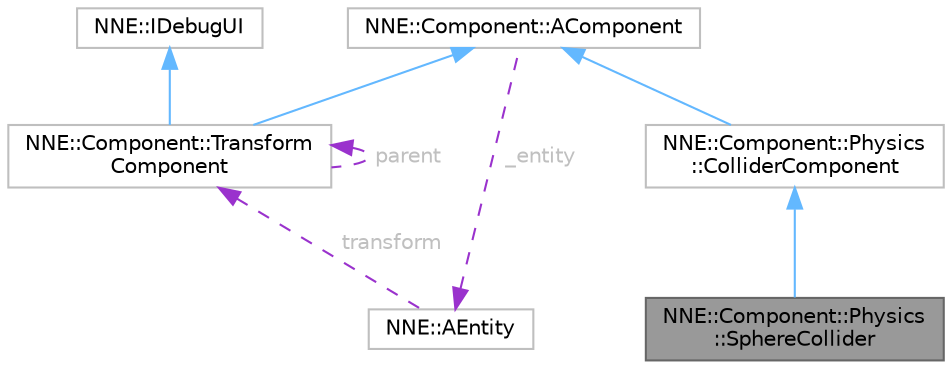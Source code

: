 digraph "NNE::Component::Physics::SphereCollider"
{
 // LATEX_PDF_SIZE
  bgcolor="transparent";
  edge [fontname=Helvetica,fontsize=10,labelfontname=Helvetica,labelfontsize=10];
  node [fontname=Helvetica,fontsize=10,shape=box,height=0.2,width=0.4];
  Node1 [id="Node000001",label="NNE::Component::Physics\l::SphereCollider",height=0.2,width=0.4,color="gray40", fillcolor="grey60", style="filled", fontcolor="black",tooltip=" "];
  Node2 -> Node1 [id="edge1_Node000001_Node000002",dir="back",color="steelblue1",style="solid",tooltip=" "];
  Node2 [id="Node000002",label="NNE::Component::Physics\l::ColliderComponent",height=0.2,width=0.4,color="grey75", fillcolor="white", style="filled",URL="$class_n_n_e_1_1_component_1_1_physics_1_1_collider_component.html",tooltip=" "];
  Node3 -> Node2 [id="edge2_Node000002_Node000003",dir="back",color="steelblue1",style="solid",tooltip=" "];
  Node3 [id="Node000003",label="NNE::Component::AComponent",height=0.2,width=0.4,color="grey75", fillcolor="white", style="filled",URL="$class_n_n_e_1_1_component_1_1_a_component.html",tooltip=" "];
  Node4 -> Node3 [id="edge3_Node000003_Node000004",dir="back",color="darkorchid3",style="dashed",tooltip=" ",label=<<TABLE CELLBORDER="0" BORDER="0"><TR><TD VALIGN="top" ALIGN="LEFT" CELLPADDING="1" CELLSPACING="0">_entity</TD></TR>
</TABLE>> ,fontcolor="grey" ];
  Node4 [id="Node000004",label="NNE::AEntity",height=0.2,width=0.4,color="grey75", fillcolor="white", style="filled",URL="$class_n_n_e_1_1_a_entity.html",tooltip=" "];
  Node5 -> Node4 [id="edge4_Node000004_Node000005",dir="back",color="darkorchid3",style="dashed",tooltip=" ",label=<<TABLE CELLBORDER="0" BORDER="0"><TR><TD VALIGN="top" ALIGN="LEFT" CELLPADDING="1" CELLSPACING="0">transform</TD></TR>
</TABLE>> ,fontcolor="grey" ];
  Node5 [id="Node000005",label="NNE::Component::Transform\lComponent",height=0.2,width=0.4,color="grey75", fillcolor="white", style="filled",URL="$class_n_n_e_1_1_component_1_1_transform_component.html",tooltip=" "];
  Node3 -> Node5 [id="edge5_Node000005_Node000003",dir="back",color="steelblue1",style="solid",tooltip=" "];
  Node6 -> Node5 [id="edge6_Node000005_Node000006",dir="back",color="steelblue1",style="solid",tooltip=" "];
  Node6 [id="Node000006",label="NNE::IDebugUI",height=0.2,width=0.4,color="grey75", fillcolor="white", style="filled",URL="$class_n_n_e_1_1_i_debug_u_i.html",tooltip=" "];
  Node5 -> Node5 [id="edge7_Node000005_Node000005",dir="back",color="darkorchid3",style="dashed",tooltip=" ",label=<<TABLE CELLBORDER="0" BORDER="0"><TR><TD VALIGN="top" ALIGN="LEFT" CELLPADDING="1" CELLSPACING="0">parent</TD></TR>
</TABLE>> ,fontcolor="grey" ];
}
